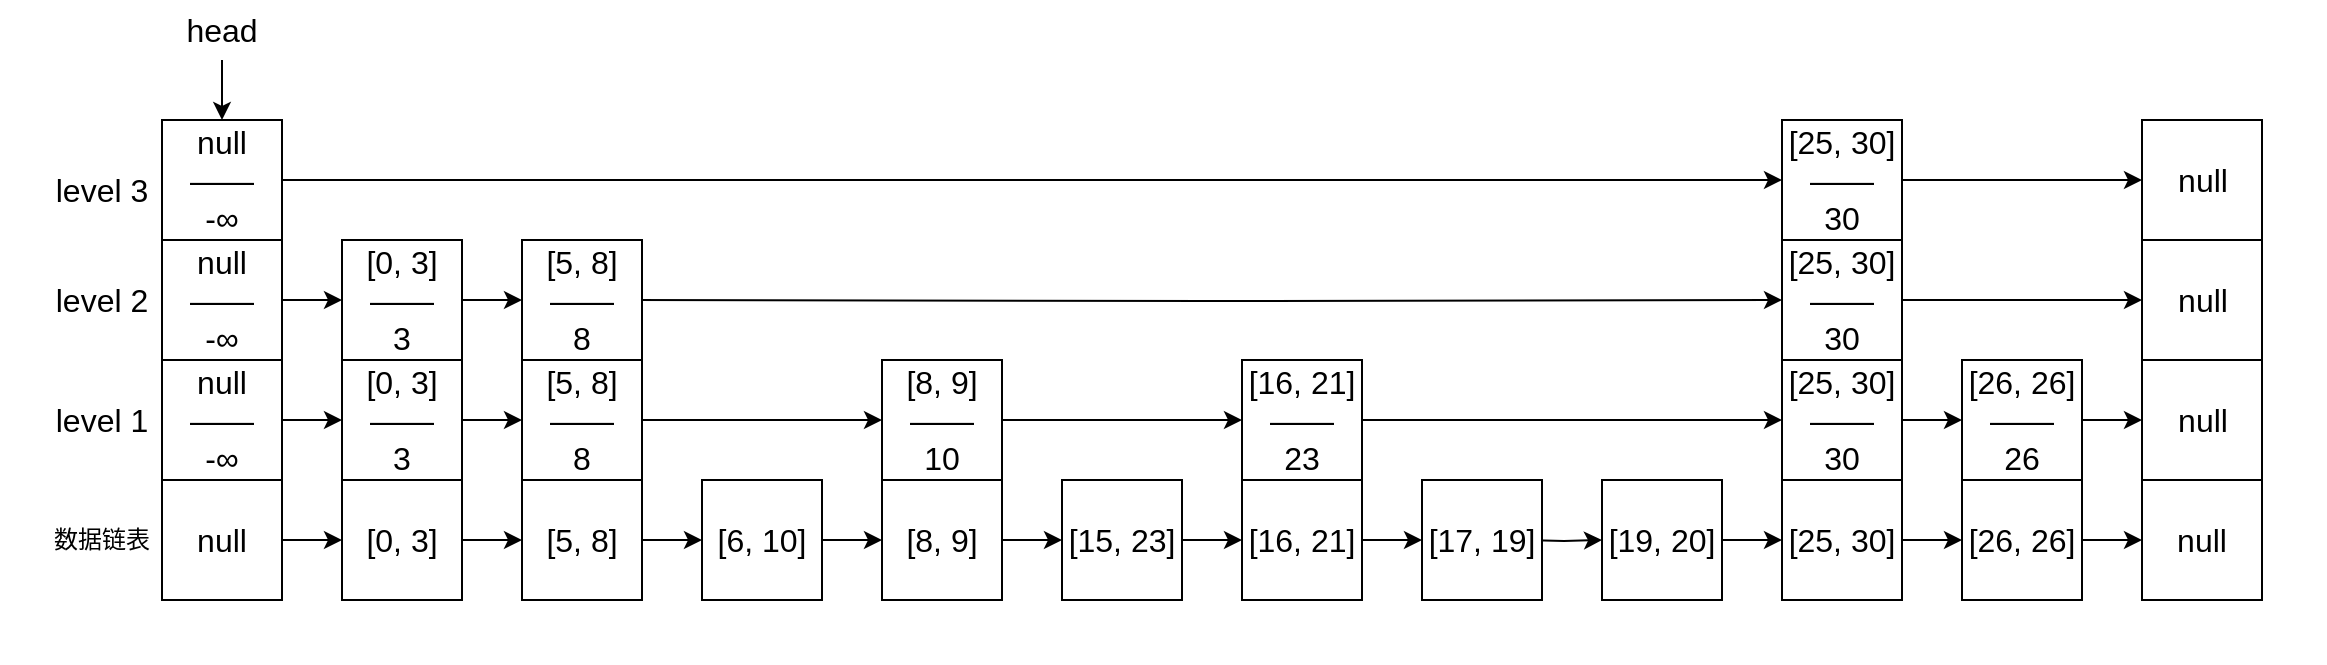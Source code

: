 <mxfile version="23.0.2" type="device">
  <diagram name="第 1 页" id="9xEEN9s3l0YqroN43Yjr">
    <mxGraphModel dx="1877" dy="621" grid="1" gridSize="10" guides="1" tooltips="1" connect="1" arrows="1" fold="1" page="1" pageScale="1" pageWidth="827" pageHeight="1169" math="0" shadow="0">
      <root>
        <mxCell id="0" />
        <mxCell id="1" parent="0" />
        <mxCell id="yw9sGsqZUSQ7WmiRopya-23" style="edgeStyle=orthogonalEdgeStyle;rounded=0;orthogonalLoop=1;jettySize=auto;html=1;exitX=1;exitY=0.5;exitDx=0;exitDy=0;entryX=0;entryY=0.5;entryDx=0;entryDy=0;fontSize=16;" parent="1" source="yw9sGsqZUSQ7WmiRopya-24" edge="1" target="ag8TiWwppG1ce-7MFRoR-6">
          <mxGeometry relative="1" as="geometry">
            <mxPoint x="370" y="310" as="targetPoint" />
          </mxGeometry>
        </mxCell>
        <mxCell id="yw9sGsqZUSQ7WmiRopya-25" style="edgeStyle=orthogonalEdgeStyle;rounded=0;orthogonalLoop=1;jettySize=auto;html=1;exitX=1;exitY=0.5;exitDx=0;exitDy=0;entryX=0;entryY=0.5;entryDx=0;entryDy=0;fontSize=16;" parent="1" edge="1" target="ag8TiWwppG1ce-7MFRoR-10" source="ag8TiWwppG1ce-7MFRoR-7">
          <mxGeometry relative="1" as="geometry">
            <mxPoint x="740.0" y="310" as="sourcePoint" />
            <mxPoint x="910.0" y="310" as="targetPoint" />
          </mxGeometry>
        </mxCell>
        <mxCell id="yw9sGsqZUSQ7WmiRopya-28" style="edgeStyle=orthogonalEdgeStyle;rounded=0;orthogonalLoop=1;jettySize=auto;html=1;exitX=1;exitY=0.5;exitDx=0;exitDy=0;fontSize=16;entryX=0;entryY=0.5;entryDx=0;entryDy=0;" parent="1" edge="1" target="ag8TiWwppG1ce-7MFRoR-7" source="ag8TiWwppG1ce-7MFRoR-6">
          <mxGeometry relative="1" as="geometry">
            <mxPoint x="580" y="310" as="sourcePoint" />
            <mxPoint x="660" y="310" as="targetPoint" />
          </mxGeometry>
        </mxCell>
        <mxCell id="yw9sGsqZUSQ7WmiRopya-43" value="" style="endArrow=classic;html=1;rounded=0;exitX=1;exitY=0.5;exitDx=0;exitDy=0;entryX=0;entryY=0.5;entryDx=0;entryDy=0;fontSize=16;" parent="1" source="yw9sGsqZUSQ7WmiRopya-61" target="ag8TiWwppG1ce-7MFRoR-9" edge="1">
          <mxGeometry width="50" height="50" relative="1" as="geometry">
            <mxPoint x="210" y="240" as="sourcePoint" />
            <mxPoint x="100" y="190" as="targetPoint" />
          </mxGeometry>
        </mxCell>
        <mxCell id="yw9sGsqZUSQ7WmiRopya-44" value="" style="endArrow=classic;html=1;rounded=0;exitX=1;exitY=0.5;exitDx=0;exitDy=0;entryX=0;entryY=0.5;entryDx=0;entryDy=0;fontSize=16;" parent="1" source="yw9sGsqZUSQ7WmiRopya-60" target="ag8TiWwppG1ce-7MFRoR-2" edge="1">
          <mxGeometry width="50" height="50" relative="1" as="geometry">
            <mxPoint x="40" y="200" as="sourcePoint" />
            <mxPoint x="80" y="200" as="targetPoint" />
          </mxGeometry>
        </mxCell>
        <mxCell id="yw9sGsqZUSQ7WmiRopya-45" value="" style="endArrow=classic;html=1;rounded=0;exitX=1;exitY=0.5;exitDx=0;exitDy=0;entryX=0;entryY=0.5;entryDx=0;entryDy=0;fontSize=16;" parent="1" source="yw9sGsqZUSQ7WmiRopya-59" target="ag8TiWwppG1ce-7MFRoR-1" edge="1">
          <mxGeometry width="50" height="50" relative="1" as="geometry">
            <mxPoint x="40" y="260" as="sourcePoint" />
            <mxPoint x="80" y="260" as="targetPoint" />
          </mxGeometry>
        </mxCell>
        <mxCell id="yw9sGsqZUSQ7WmiRopya-46" value="" style="endArrow=classic;html=1;rounded=0;exitX=1;exitY=0.5;exitDx=0;exitDy=0;entryX=0;entryY=0.5;entryDx=0;entryDy=0;fontSize=16;" parent="1" source="yw9sGsqZUSQ7WmiRopya-154" target="yw9sGsqZUSQ7WmiRopya-24" edge="1">
          <mxGeometry width="50" height="50" relative="1" as="geometry">
            <mxPoint x="40" y="320" as="sourcePoint" />
            <mxPoint x="80" y="320" as="targetPoint" />
          </mxGeometry>
        </mxCell>
        <mxCell id="yw9sGsqZUSQ7WmiRopya-104" style="edgeStyle=orthogonalEdgeStyle;rounded=0;orthogonalLoop=1;jettySize=auto;html=1;exitX=1;exitY=0.5;exitDx=0;exitDy=0;entryX=0;entryY=0.5;entryDx=0;entryDy=0;fontSize=16;" parent="1" source="yw9sGsqZUSQ7WmiRopya-105" target="yw9sGsqZUSQ7WmiRopya-109" edge="1">
          <mxGeometry relative="1" as="geometry" />
        </mxCell>
        <mxCell id="yw9sGsqZUSQ7WmiRopya-106" style="edgeStyle=orthogonalEdgeStyle;rounded=0;orthogonalLoop=1;jettySize=auto;html=1;exitX=1;exitY=0.5;exitDx=0;exitDy=0;entryX=0;entryY=0.5;entryDx=0;entryDy=0;fontSize=16;" parent="1" source="yw9sGsqZUSQ7WmiRopya-107" target="yw9sGsqZUSQ7WmiRopya-105" edge="1">
          <mxGeometry relative="1" as="geometry" />
        </mxCell>
        <mxCell id="yw9sGsqZUSQ7WmiRopya-107" value="[0, 3]" style="rounded=0;whiteSpace=wrap;html=1;fontSize=16;" parent="1" vertex="1">
          <mxGeometry x="10" y="340" width="60" height="60" as="geometry" />
        </mxCell>
        <mxCell id="yw9sGsqZUSQ7WmiRopya-108" style="edgeStyle=orthogonalEdgeStyle;rounded=0;orthogonalLoop=1;jettySize=auto;html=1;exitX=1;exitY=0.5;exitDx=0;exitDy=0;entryX=0;entryY=0.5;entryDx=0;entryDy=0;fontSize=16;" parent="1" source="yw9sGsqZUSQ7WmiRopya-109" target="yw9sGsqZUSQ7WmiRopya-133" edge="1">
          <mxGeometry relative="1" as="geometry" />
        </mxCell>
        <mxCell id="yw9sGsqZUSQ7WmiRopya-110" style="edgeStyle=orthogonalEdgeStyle;rounded=0;orthogonalLoop=1;jettySize=auto;html=1;exitX=1;exitY=0.5;exitDx=0;exitDy=0;entryX=0;entryY=0.5;entryDx=0;entryDy=0;fontSize=16;" parent="1" source="yw9sGsqZUSQ7WmiRopya-111" target="yw9sGsqZUSQ7WmiRopya-135" edge="1">
          <mxGeometry relative="1" as="geometry" />
        </mxCell>
        <mxCell id="yw9sGsqZUSQ7WmiRopya-111" value="[15, 23]" style="rounded=0;whiteSpace=wrap;html=1;fontSize=16;" parent="1" vertex="1">
          <mxGeometry x="370" y="340" width="60" height="60" as="geometry" />
        </mxCell>
        <mxCell id="yw9sGsqZUSQ7WmiRopya-112" style="edgeStyle=orthogonalEdgeStyle;rounded=0;orthogonalLoop=1;jettySize=auto;html=1;entryX=0;entryY=0.5;entryDx=0;entryDy=0;fontSize=16;" parent="1" target="yw9sGsqZUSQ7WmiRopya-115" edge="1">
          <mxGeometry relative="1" as="geometry">
            <mxPoint x="600" y="370" as="sourcePoint" />
          </mxGeometry>
        </mxCell>
        <mxCell id="yw9sGsqZUSQ7WmiRopya-113" value="[17, 19]" style="rounded=0;whiteSpace=wrap;html=1;fontSize=16;" parent="1" vertex="1">
          <mxGeometry x="550" y="340" width="60" height="60" as="geometry" />
        </mxCell>
        <mxCell id="yw9sGsqZUSQ7WmiRopya-114" style="edgeStyle=orthogonalEdgeStyle;rounded=0;orthogonalLoop=1;jettySize=auto;html=1;exitX=1;exitY=0.5;exitDx=0;exitDy=0;entryX=0;entryY=0.5;entryDx=0;entryDy=0;fontSize=16;" parent="1" source="yw9sGsqZUSQ7WmiRopya-115" target="yw9sGsqZUSQ7WmiRopya-117" edge="1">
          <mxGeometry relative="1" as="geometry" />
        </mxCell>
        <mxCell id="yw9sGsqZUSQ7WmiRopya-115" value="[19, 20]" style="rounded=0;whiteSpace=wrap;html=1;fontSize=16;" parent="1" vertex="1">
          <mxGeometry x="640" y="340" width="60" height="60" as="geometry" />
        </mxCell>
        <mxCell id="yw9sGsqZUSQ7WmiRopya-116" style="edgeStyle=orthogonalEdgeStyle;rounded=0;orthogonalLoop=1;jettySize=auto;html=1;exitX=1;exitY=0.5;exitDx=0;exitDy=0;entryX=0;entryY=0.5;entryDx=0;entryDy=0;fontSize=16;" parent="1" source="yw9sGsqZUSQ7WmiRopya-117" target="yw9sGsqZUSQ7WmiRopya-137" edge="1">
          <mxGeometry relative="1" as="geometry" />
        </mxCell>
        <mxCell id="yw9sGsqZUSQ7WmiRopya-117" value="[25, 30]" style="rounded=0;whiteSpace=wrap;html=1;fontSize=16;" parent="1" vertex="1">
          <mxGeometry x="730" y="340" width="60" height="60" as="geometry" />
        </mxCell>
        <mxCell id="yw9sGsqZUSQ7WmiRopya-130" style="edgeStyle=orthogonalEdgeStyle;rounded=0;orthogonalLoop=1;jettySize=auto;html=1;exitX=1;exitY=0.5;exitDx=0;exitDy=0;entryX=0;entryY=0.5;entryDx=0;entryDy=0;fontSize=16;" parent="1" target="yw9sGsqZUSQ7WmiRopya-164" edge="1">
          <mxGeometry relative="1" as="geometry">
            <mxPoint x="880.0" y="370" as="sourcePoint" />
          </mxGeometry>
        </mxCell>
        <mxCell id="yw9sGsqZUSQ7WmiRopya-132" style="edgeStyle=orthogonalEdgeStyle;rounded=0;orthogonalLoop=1;jettySize=auto;html=1;exitX=1;exitY=0.5;exitDx=0;exitDy=0;entryX=0;entryY=0.5;entryDx=0;entryDy=0;fontSize=16;" parent="1" source="yw9sGsqZUSQ7WmiRopya-133" target="yw9sGsqZUSQ7WmiRopya-111" edge="1">
          <mxGeometry relative="1" as="geometry" />
        </mxCell>
        <mxCell id="yw9sGsqZUSQ7WmiRopya-133" value="[8, 9]" style="rounded=0;whiteSpace=wrap;html=1;fontSize=16;" parent="1" vertex="1">
          <mxGeometry x="280" y="340" width="60" height="60" as="geometry" />
        </mxCell>
        <mxCell id="yw9sGsqZUSQ7WmiRopya-134" style="edgeStyle=orthogonalEdgeStyle;rounded=0;orthogonalLoop=1;jettySize=auto;html=1;exitX=1;exitY=0.5;exitDx=0;exitDy=0;entryX=0;entryY=0.5;entryDx=0;entryDy=0;fontSize=16;" parent="1" source="yw9sGsqZUSQ7WmiRopya-135" target="yw9sGsqZUSQ7WmiRopya-113" edge="1">
          <mxGeometry relative="1" as="geometry" />
        </mxCell>
        <mxCell id="yw9sGsqZUSQ7WmiRopya-135" value="[16, 21]" style="rounded=0;whiteSpace=wrap;html=1;fontSize=16;" parent="1" vertex="1">
          <mxGeometry x="460" y="340" width="60" height="60" as="geometry" />
        </mxCell>
        <mxCell id="yw9sGsqZUSQ7WmiRopya-137" value="[26, 26]" style="rounded=0;whiteSpace=wrap;html=1;fontSize=16;" parent="1" vertex="1">
          <mxGeometry x="820" y="340" width="60" height="60" as="geometry" />
        </mxCell>
        <mxCell id="yw9sGsqZUSQ7WmiRopya-148" style="edgeStyle=orthogonalEdgeStyle;rounded=0;orthogonalLoop=1;jettySize=auto;html=1;exitX=1;exitY=0.5;exitDx=0;exitDy=0;entryX=0;entryY=0.5;entryDx=0;entryDy=0;fontSize=16;" parent="1" source="yw9sGsqZUSQ7WmiRopya-149" target="yw9sGsqZUSQ7WmiRopya-107" edge="1">
          <mxGeometry relative="1" as="geometry" />
        </mxCell>
        <mxCell id="yw9sGsqZUSQ7WmiRopya-150" value="level 1" style="text;html=1;strokeColor=none;fillColor=none;align=center;verticalAlign=middle;whiteSpace=wrap;rounded=0;fontSize=16;" parent="1" vertex="1">
          <mxGeometry x="-140" y="295" width="60" height="30" as="geometry" />
        </mxCell>
        <mxCell id="yw9sGsqZUSQ7WmiRopya-151" value="level 2" style="text;html=1;strokeColor=none;fillColor=none;align=center;verticalAlign=middle;whiteSpace=wrap;rounded=0;fontSize=16;" parent="1" vertex="1">
          <mxGeometry x="-140" y="235" width="60" height="30" as="geometry" />
        </mxCell>
        <mxCell id="yw9sGsqZUSQ7WmiRopya-152" value="level 3" style="text;html=1;strokeColor=none;fillColor=none;align=center;verticalAlign=middle;whiteSpace=wrap;rounded=0;fontSize=16;" parent="1" vertex="1">
          <mxGeometry x="-140" y="180" width="60" height="30" as="geometry" />
        </mxCell>
        <mxCell id="yw9sGsqZUSQ7WmiRopya-158" value="" style="edgeStyle=orthogonalEdgeStyle;rounded=0;orthogonalLoop=1;jettySize=auto;html=1;fontSize=16;entryX=0;entryY=0.5;entryDx=0;entryDy=0;" parent="1" edge="1" target="ag8TiWwppG1ce-7MFRoR-8">
          <mxGeometry relative="1" as="geometry">
            <mxPoint x="340" y="250" as="targetPoint" />
            <mxPoint x="155" y="250" as="sourcePoint" />
          </mxGeometry>
        </mxCell>
        <mxCell id="yw9sGsqZUSQ7WmiRopya-165" style="edgeStyle=orthogonalEdgeStyle;rounded=0;orthogonalLoop=1;jettySize=auto;html=1;exitX=0.5;exitY=1;exitDx=0;exitDy=0;entryX=0.5;entryY=0;entryDx=0;entryDy=0;" parent="1" source="yw9sGsqZUSQ7WmiRopya-166" target="yw9sGsqZUSQ7WmiRopya-64" edge="1">
          <mxGeometry relative="1" as="geometry">
            <mxPoint x="-44.571" y="100" as="targetPoint" />
          </mxGeometry>
        </mxCell>
        <mxCell id="yw9sGsqZUSQ7WmiRopya-166" value="&lt;font style=&quot;font-size: 16px;&quot;&gt;head&lt;/font&gt;" style="text;html=1;strokeColor=none;fillColor=none;align=center;verticalAlign=middle;whiteSpace=wrap;rounded=0;" parent="1" vertex="1">
          <mxGeometry x="-80" y="100" width="60" height="30" as="geometry" />
        </mxCell>
        <mxCell id="yw9sGsqZUSQ7WmiRopya-171" value="" style="endArrow=none;html=1;rounded=0;fontColor=#FFFFFF;strokeColor=#FFFFFF;" parent="1" edge="1">
          <mxGeometry width="50" height="50" relative="1" as="geometry">
            <mxPoint x="-160" y="430" as="sourcePoint" />
            <mxPoint x="1000" y="430" as="targetPoint" />
          </mxGeometry>
        </mxCell>
        <mxCell id="yw9sGsqZUSQ7WmiRopya-173" value="数据链表" style="text;html=1;strokeColor=none;fillColor=none;align=center;verticalAlign=middle;whiteSpace=wrap;rounded=0;" parent="1" vertex="1">
          <mxGeometry x="-140" y="355" width="60" height="30" as="geometry" />
        </mxCell>
        <mxCell id="yw9sGsqZUSQ7WmiRopya-59" value="" style="rounded=0;whiteSpace=wrap;html=1;container=0;fontSize=16;" parent="1" vertex="1">
          <mxGeometry x="-70" y="280" width="50" height="60" as="geometry" />
        </mxCell>
        <mxCell id="yw9sGsqZUSQ7WmiRopya-60" value="" style="rounded=0;whiteSpace=wrap;html=1;container=0;fontSize=16;" parent="1" vertex="1">
          <mxGeometry x="-70" y="220" width="50" height="60" as="geometry" />
        </mxCell>
        <mxCell id="yw9sGsqZUSQ7WmiRopya-61" value="" style="rounded=0;whiteSpace=wrap;html=1;container=0;fontSize=16;" parent="1" vertex="1">
          <mxGeometry x="-70" y="160" width="50" height="60" as="geometry" />
        </mxCell>
        <mxCell id="yw9sGsqZUSQ7WmiRopya-175" value="" style="group" parent="1" vertex="1" connectable="0">
          <mxGeometry x="-80" y="160" width="60" height="240" as="geometry" />
        </mxCell>
        <mxCell id="yw9sGsqZUSQ7WmiRopya-149" value="null" style="rounded=0;whiteSpace=wrap;html=1;fontSize=16;" parent="yw9sGsqZUSQ7WmiRopya-175" vertex="1">
          <mxGeometry y="180" width="60" height="60" as="geometry" />
        </mxCell>
        <mxCell id="yw9sGsqZUSQ7WmiRopya-62" value="null&lt;br&gt;——&lt;br&gt;-∞" style="rounded=0;whiteSpace=wrap;html=1;fontSize=16;" parent="yw9sGsqZUSQ7WmiRopya-175" vertex="1">
          <mxGeometry y="120" width="60" height="60" as="geometry" />
        </mxCell>
        <mxCell id="yw9sGsqZUSQ7WmiRopya-63" value="null&lt;br&gt;——&lt;br&gt;-∞" style="rounded=0;whiteSpace=wrap;html=1;fontSize=16;" parent="yw9sGsqZUSQ7WmiRopya-175" vertex="1">
          <mxGeometry y="60" width="60" height="60" as="geometry" />
        </mxCell>
        <mxCell id="yw9sGsqZUSQ7WmiRopya-64" value="null&lt;br&gt;——&lt;br&gt;-∞" style="rounded=0;whiteSpace=wrap;html=1;fontSize=16;" parent="yw9sGsqZUSQ7WmiRopya-175" vertex="1">
          <mxGeometry width="60" height="60" as="geometry" />
        </mxCell>
        <mxCell id="yw9sGsqZUSQ7WmiRopya-41" style="edgeStyle=orthogonalEdgeStyle;rounded=0;orthogonalLoop=1;jettySize=auto;html=1;exitX=1;exitY=0.5;exitDx=0;exitDy=0;fontSize=16;" parent="1" target="yw9sGsqZUSQ7WmiRopya-87" edge="1">
          <mxGeometry relative="1" as="geometry">
            <mxPoint x="922" y="310" as="sourcePoint" />
          </mxGeometry>
        </mxCell>
        <mxCell id="yw9sGsqZUSQ7WmiRopya-164" value="null" style="rounded=0;whiteSpace=wrap;html=1;fontSize=16;" parent="1" vertex="1">
          <mxGeometry x="910" y="340" width="60" height="60" as="geometry" />
        </mxCell>
        <mxCell id="yw9sGsqZUSQ7WmiRopya-87" value="" style="rounded=0;whiteSpace=wrap;html=1;fontSize=16;" parent="1" vertex="1">
          <mxGeometry x="910" y="280" width="60" height="60" as="geometry" />
        </mxCell>
        <mxCell id="yw9sGsqZUSQ7WmiRopya-88" value="" style="rounded=0;whiteSpace=wrap;html=1;fontSize=16;" parent="1" vertex="1">
          <mxGeometry x="910" y="220" width="60" height="60" as="geometry" />
        </mxCell>
        <mxCell id="yw9sGsqZUSQ7WmiRopya-89" value="" style="rounded=0;whiteSpace=wrap;html=1;fontSize=16;" parent="1" vertex="1">
          <mxGeometry x="910" y="160" width="60" height="60" as="geometry" />
        </mxCell>
        <mxCell id="yw9sGsqZUSQ7WmiRopya-90" value="null" style="text;html=1;align=center;verticalAlign=middle;resizable=0;points=[];autosize=1;strokeColor=none;fillColor=none;fontSize=16;" parent="1" vertex="1">
          <mxGeometry x="915" y="295" width="50" height="30" as="geometry" />
        </mxCell>
        <mxCell id="yw9sGsqZUSQ7WmiRopya-91" value="null" style="text;html=1;align=center;verticalAlign=middle;resizable=0;points=[];autosize=1;strokeColor=none;fillColor=none;fontSize=16;" parent="1" vertex="1">
          <mxGeometry x="915" y="235" width="50" height="30" as="geometry" />
        </mxCell>
        <mxCell id="yw9sGsqZUSQ7WmiRopya-92" value="null" style="text;html=1;align=center;verticalAlign=middle;resizable=0;points=[];autosize=1;strokeColor=none;fillColor=none;fontSize=16;" parent="1" vertex="1">
          <mxGeometry x="915" y="175" width="50" height="30" as="geometry" />
        </mxCell>
        <mxCell id="yw9sGsqZUSQ7WmiRopya-105" value="[5, 8]" style="rounded=0;whiteSpace=wrap;html=1;fontSize=16;container=0;" parent="1" vertex="1">
          <mxGeometry x="100" y="340" width="60" height="60" as="geometry" />
        </mxCell>
        <mxCell id="yw9sGsqZUSQ7WmiRopya-154" value="[5, 8]&lt;br style=&quot;border-color: var(--border-color);&quot;&gt;——&lt;br style=&quot;border-color: var(--border-color);&quot;&gt;8" style="rounded=0;whiteSpace=wrap;html=1;container=0;fontSize=16;" parent="1" vertex="1">
          <mxGeometry x="100" y="280" width="60" height="60" as="geometry" />
        </mxCell>
        <mxCell id="yw9sGsqZUSQ7WmiRopya-155" value="[5, 8]&lt;br style=&quot;border-color: var(--border-color);&quot;&gt;——&lt;br style=&quot;border-color: var(--border-color);&quot;&gt;8" style="rounded=0;whiteSpace=wrap;html=1;container=0;fontSize=16;" parent="1" vertex="1">
          <mxGeometry x="100" y="220" width="60" height="60" as="geometry" />
        </mxCell>
        <mxCell id="ag8TiWwppG1ce-7MFRoR-5" style="edgeStyle=orthogonalEdgeStyle;rounded=0;orthogonalLoop=1;jettySize=auto;html=1;exitX=1;exitY=0.5;exitDx=0;exitDy=0;entryX=0;entryY=0.5;entryDx=0;entryDy=0;" edge="1" parent="1" source="ag8TiWwppG1ce-7MFRoR-1" target="yw9sGsqZUSQ7WmiRopya-154">
          <mxGeometry relative="1" as="geometry" />
        </mxCell>
        <mxCell id="ag8TiWwppG1ce-7MFRoR-1" value="[0, 3]&lt;br style=&quot;border-color: var(--border-color);&quot;&gt;——&lt;br style=&quot;border-color: var(--border-color);&quot;&gt;3" style="rounded=0;whiteSpace=wrap;html=1;container=0;fontSize=16;" vertex="1" parent="1">
          <mxGeometry x="10" y="280" width="60" height="60" as="geometry" />
        </mxCell>
        <mxCell id="ag8TiWwppG1ce-7MFRoR-4" style="edgeStyle=orthogonalEdgeStyle;rounded=0;orthogonalLoop=1;jettySize=auto;html=1;exitX=1;exitY=0.5;exitDx=0;exitDy=0;entryX=0;entryY=0.5;entryDx=0;entryDy=0;" edge="1" parent="1" source="ag8TiWwppG1ce-7MFRoR-2" target="yw9sGsqZUSQ7WmiRopya-155">
          <mxGeometry relative="1" as="geometry" />
        </mxCell>
        <mxCell id="ag8TiWwppG1ce-7MFRoR-2" value="[0, 3]&lt;br&gt;——&lt;br&gt;3" style="rounded=0;whiteSpace=wrap;html=1;container=0;fontSize=16;" vertex="1" parent="1">
          <mxGeometry x="10" y="220" width="60" height="60" as="geometry" />
        </mxCell>
        <mxCell id="yw9sGsqZUSQ7WmiRopya-24" value="[8, 9]&lt;br&gt;——&lt;br&gt;10" style="rounded=0;whiteSpace=wrap;html=1;fontSize=16;" parent="1" vertex="1">
          <mxGeometry x="280" y="280" width="60" height="60" as="geometry" />
        </mxCell>
        <mxCell id="yw9sGsqZUSQ7WmiRopya-109" value="[6, 10]" style="rounded=0;whiteSpace=wrap;html=1;fontSize=16;" parent="1" vertex="1">
          <mxGeometry x="190" y="340" width="60" height="60" as="geometry" />
        </mxCell>
        <mxCell id="ag8TiWwppG1ce-7MFRoR-6" value="[16, 21]&lt;br&gt;——&lt;br&gt;23" style="rounded=0;whiteSpace=wrap;html=1;fontSize=16;" vertex="1" parent="1">
          <mxGeometry x="460" y="280" width="60" height="60" as="geometry" />
        </mxCell>
        <mxCell id="ag8TiWwppG1ce-7MFRoR-7" value="[25, 30]&lt;br&gt;——&lt;br&gt;30" style="rounded=0;whiteSpace=wrap;html=1;fontSize=16;" vertex="1" parent="1">
          <mxGeometry x="730" y="280" width="60" height="60" as="geometry" />
        </mxCell>
        <mxCell id="ag8TiWwppG1ce-7MFRoR-12" style="edgeStyle=orthogonalEdgeStyle;rounded=0;orthogonalLoop=1;jettySize=auto;html=1;exitX=1;exitY=0.5;exitDx=0;exitDy=0;entryX=0;entryY=0.5;entryDx=0;entryDy=0;" edge="1" parent="1" source="ag8TiWwppG1ce-7MFRoR-8" target="yw9sGsqZUSQ7WmiRopya-88">
          <mxGeometry relative="1" as="geometry" />
        </mxCell>
        <mxCell id="ag8TiWwppG1ce-7MFRoR-8" value="[25, 30]&lt;br style=&quot;border-color: var(--border-color);&quot;&gt;——&lt;br style=&quot;border-color: var(--border-color);&quot;&gt;30" style="rounded=0;whiteSpace=wrap;html=1;fontSize=16;" vertex="1" parent="1">
          <mxGeometry x="730" y="220" width="60" height="60" as="geometry" />
        </mxCell>
        <mxCell id="ag8TiWwppG1ce-7MFRoR-13" style="edgeStyle=orthogonalEdgeStyle;rounded=0;orthogonalLoop=1;jettySize=auto;html=1;exitX=1;exitY=0.5;exitDx=0;exitDy=0;entryX=0;entryY=0.5;entryDx=0;entryDy=0;" edge="1" parent="1" source="ag8TiWwppG1ce-7MFRoR-9" target="yw9sGsqZUSQ7WmiRopya-89">
          <mxGeometry relative="1" as="geometry" />
        </mxCell>
        <mxCell id="ag8TiWwppG1ce-7MFRoR-9" value="[25, 30]&lt;br style=&quot;border-color: var(--border-color);&quot;&gt;——&lt;br style=&quot;border-color: var(--border-color);&quot;&gt;30" style="rounded=0;whiteSpace=wrap;html=1;fontSize=16;" vertex="1" parent="1">
          <mxGeometry x="730" y="160" width="60" height="60" as="geometry" />
        </mxCell>
        <mxCell id="ag8TiWwppG1ce-7MFRoR-11" style="edgeStyle=orthogonalEdgeStyle;rounded=0;orthogonalLoop=1;jettySize=auto;html=1;exitX=1;exitY=0.5;exitDx=0;exitDy=0;entryX=0;entryY=0.5;entryDx=0;entryDy=0;" edge="1" parent="1" source="ag8TiWwppG1ce-7MFRoR-10" target="yw9sGsqZUSQ7WmiRopya-87">
          <mxGeometry relative="1" as="geometry" />
        </mxCell>
        <mxCell id="ag8TiWwppG1ce-7MFRoR-10" value="[26, 26]&lt;br&gt;——&lt;br&gt;26" style="rounded=0;whiteSpace=wrap;html=1;fontSize=16;" vertex="1" parent="1">
          <mxGeometry x="820" y="280" width="60" height="60" as="geometry" />
        </mxCell>
      </root>
    </mxGraphModel>
  </diagram>
</mxfile>
